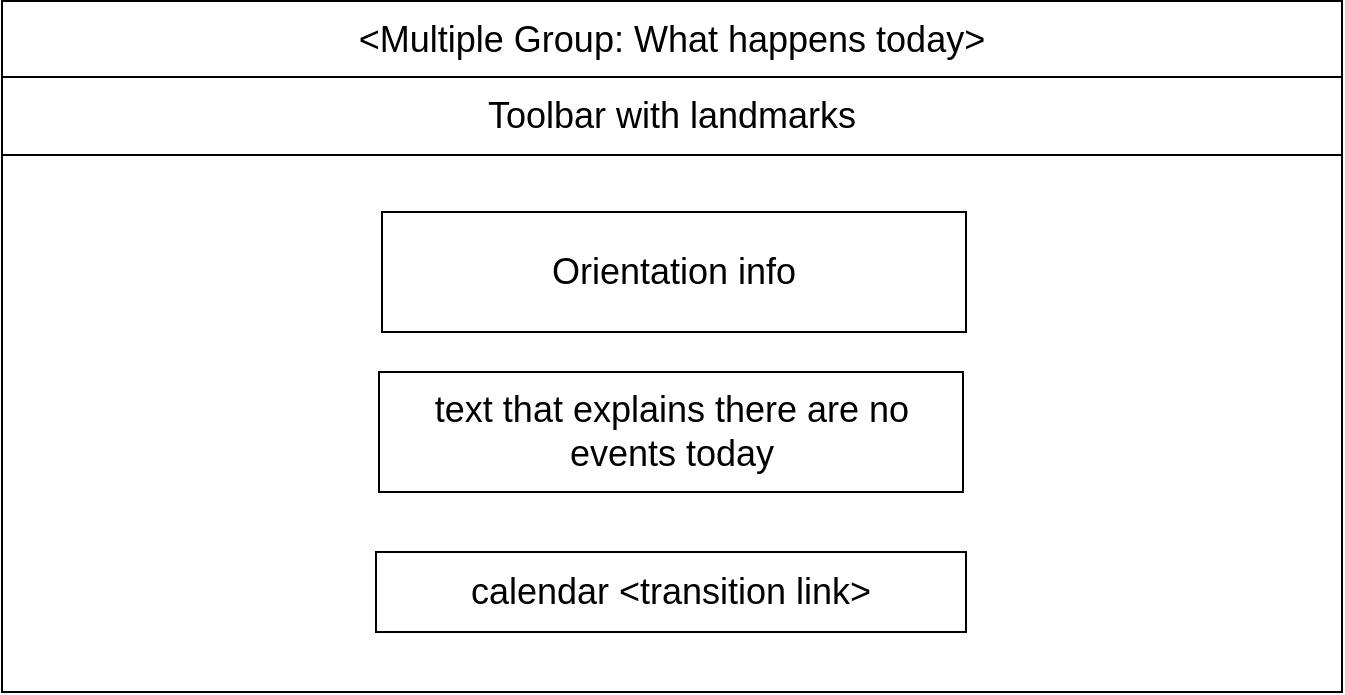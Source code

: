 <mxfile version="10.9.5" type="device"><diagram id="u9o09Kq5SHA_BDpGMf4i" name="Page-1"><mxGraphModel dx="864" dy="503" grid="1" gridSize="10" guides="1" tooltips="1" connect="1" arrows="1" fold="1" page="1" pageScale="1" pageWidth="827" pageHeight="1169" math="0" shadow="0"><root><mxCell id="0"/><mxCell id="1" parent="0"/><mxCell id="jcGAWVzo7ZWAxNOnF3j5-1" value="" style="rounded=0;whiteSpace=wrap;html=1;" parent="1" vertex="1"><mxGeometry x="90" y="25" width="670" height="345" as="geometry"/></mxCell><mxCell id="jcGAWVzo7ZWAxNOnF3j5-3" value="&lt;div style=&quot;text-align: left ; font-size: 18px&quot;&gt;&lt;/div&gt;&lt;span style=&quot;text-align: left&quot;&gt;&amp;lt;Multiple Group&lt;/span&gt;&lt;span style=&quot;text-align: left&quot;&gt;: What happens today&amp;gt;&lt;/span&gt;&lt;span style=&quot;text-align: left&quot;&gt;&lt;br&gt;&lt;/span&gt;" style="rounded=0;whiteSpace=wrap;html=1;fontSize=18;" parent="1" vertex="1"><mxGeometry x="90" y="24.5" width="670" height="38" as="geometry"/></mxCell><mxCell id="jcGAWVzo7ZWAxNOnF3j5-5" value="Toolbar with landmarks" style="rounded=0;whiteSpace=wrap;html=1;fontSize=18;" parent="1" vertex="1"><mxGeometry x="90" y="62.5" width="670" height="39" as="geometry"/></mxCell><mxCell id="eg15-F6Rrz7v2oek-HlI-5" value="&lt;span style=&quot;font-size: 18px&quot;&gt;Orientation info&lt;/span&gt;" style="rounded=0;whiteSpace=wrap;html=1;" parent="1" vertex="1"><mxGeometry x="280" y="130" width="292" height="60" as="geometry"/></mxCell><mxCell id="AtIWxbrnFjws0CJb2XId-3" value="calendar &amp;lt;transition link&amp;gt;" style="rounded=0;whiteSpace=wrap;html=1;fontSize=18;" vertex="1" parent="1"><mxGeometry x="277" y="300" width="295" height="40" as="geometry"/></mxCell><mxCell id="AtIWxbrnFjws0CJb2XId-4" value="&lt;span style=&quot;font-size: 18px&quot;&gt;text that explains there are no events today&lt;/span&gt;" style="rounded=0;whiteSpace=wrap;html=1;" vertex="1" parent="1"><mxGeometry x="278.5" y="210" width="292" height="60" as="geometry"/></mxCell></root></mxGraphModel></diagram></mxfile>
